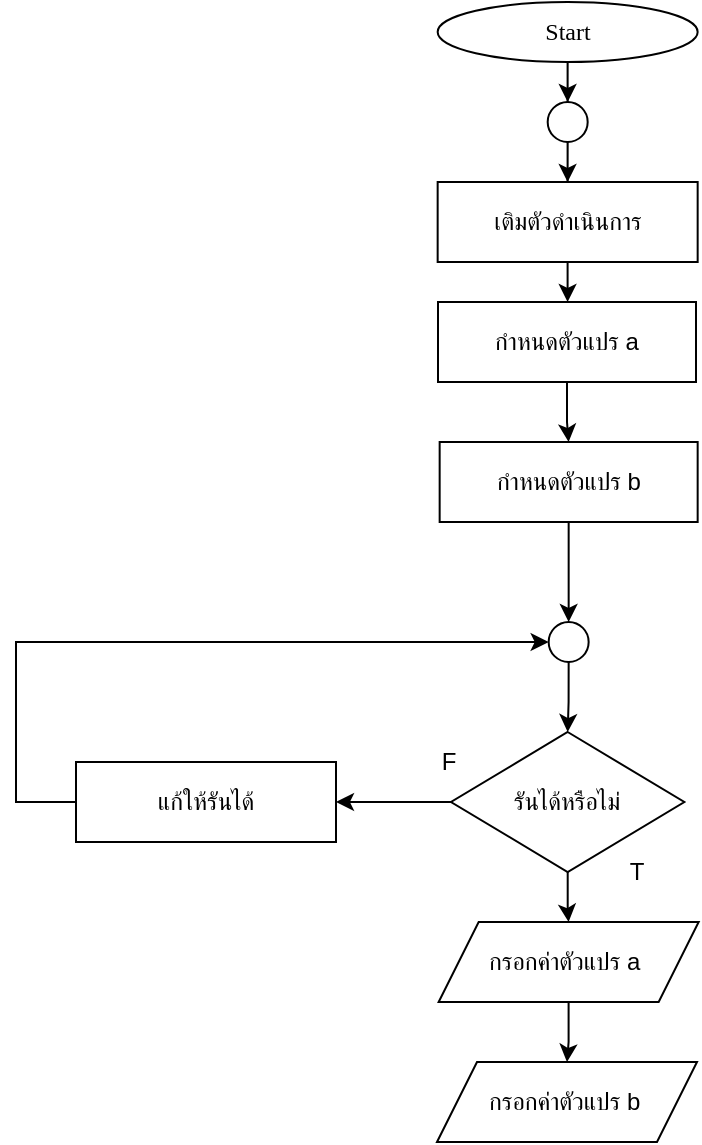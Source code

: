 <mxfile version="24.8.9">
  <diagram name="Page-1" id="9e5fD9bpw-h333957Ncg">
    <mxGraphModel dx="3108" dy="1245" grid="1" gridSize="10" guides="1" tooltips="1" connect="1" arrows="1" fold="1" page="1" pageScale="1" pageWidth="850" pageHeight="1100" math="0" shadow="0">
      <root>
        <mxCell id="0" />
        <mxCell id="1" parent="0" />
        <mxCell id="pgB2AxJnIzMJypCjYRnd-40" value="" style="edgeStyle=orthogonalEdgeStyle;rounded=0;orthogonalLoop=1;jettySize=auto;html=1;" edge="1" parent="1" source="pgB2AxJnIzMJypCjYRnd-4" target="pgB2AxJnIzMJypCjYRnd-6">
          <mxGeometry relative="1" as="geometry" />
        </mxCell>
        <mxCell id="pgB2AxJnIzMJypCjYRnd-48" value="" style="edgeStyle=orthogonalEdgeStyle;rounded=0;orthogonalLoop=1;jettySize=auto;html=1;" edge="1" parent="1" source="pgB2AxJnIzMJypCjYRnd-4" target="pgB2AxJnIzMJypCjYRnd-46">
          <mxGeometry relative="1" as="geometry" />
        </mxCell>
        <mxCell id="pgB2AxJnIzMJypCjYRnd-4" value="รันได้หรือไม่" style="rhombus;whiteSpace=wrap;html=1;fontFamily=Sarabun;fontSource=https%3A%2F%2Ffonts.googleapis.com%2Fcss%3Ffamily%3DSarabun;" vertex="1" parent="1">
          <mxGeometry x="-502.5" y="385" width="116.67" height="70" as="geometry" />
        </mxCell>
        <mxCell id="pgB2AxJnIzMJypCjYRnd-44" style="edgeStyle=orthogonalEdgeStyle;rounded=0;orthogonalLoop=1;jettySize=auto;html=1;entryX=0;entryY=0.5;entryDx=0;entryDy=0;" edge="1" parent="1" source="pgB2AxJnIzMJypCjYRnd-6" target="pgB2AxJnIzMJypCjYRnd-41">
          <mxGeometry relative="1" as="geometry">
            <Array as="points">
              <mxPoint x="-720" y="420" />
              <mxPoint x="-720" y="340" />
            </Array>
          </mxGeometry>
        </mxCell>
        <mxCell id="pgB2AxJnIzMJypCjYRnd-6" value="แก้ให้รันได้" style="rounded=0;whiteSpace=wrap;html=1;" vertex="1" parent="1">
          <mxGeometry x="-690" y="400" width="130" height="40" as="geometry" />
        </mxCell>
        <mxCell id="pgB2AxJnIzMJypCjYRnd-9" value="F" style="text;html=1;align=center;verticalAlign=middle;resizable=0;points=[];autosize=1;strokeColor=none;fillColor=none;" vertex="1" parent="1">
          <mxGeometry x="-519.17" y="385" width="30" height="30" as="geometry" />
        </mxCell>
        <mxCell id="pgB2AxJnIzMJypCjYRnd-19" style="edgeStyle=orthogonalEdgeStyle;rounded=0;orthogonalLoop=1;jettySize=auto;html=1;entryX=0.5;entryY=0;entryDx=0;entryDy=0;" edge="1" parent="1" source="pgB2AxJnIzMJypCjYRnd-13" target="pgB2AxJnIzMJypCjYRnd-17">
          <mxGeometry relative="1" as="geometry" />
        </mxCell>
        <mxCell id="pgB2AxJnIzMJypCjYRnd-13" value="&lt;font data-font-src=&quot;https://fonts.googleapis.com/css?family=Sarabun&quot; face=&quot;Sarabun&quot;&gt;Start&lt;/font&gt;" style="ellipse;whiteSpace=wrap;html=1;" vertex="1" parent="1">
          <mxGeometry x="-509.17" y="20" width="130" height="30" as="geometry" />
        </mxCell>
        <mxCell id="pgB2AxJnIzMJypCjYRnd-38" value="" style="edgeStyle=orthogonalEdgeStyle;rounded=0;orthogonalLoop=1;jettySize=auto;html=1;" edge="1" parent="1" source="pgB2AxJnIzMJypCjYRnd-15" target="pgB2AxJnIzMJypCjYRnd-35">
          <mxGeometry relative="1" as="geometry" />
        </mxCell>
        <mxCell id="pgB2AxJnIzMJypCjYRnd-15" value="เติมตัวดำเนินการ" style="rounded=0;whiteSpace=wrap;html=1;" vertex="1" parent="1">
          <mxGeometry x="-509.17" y="110" width="130" height="40" as="geometry" />
        </mxCell>
        <mxCell id="pgB2AxJnIzMJypCjYRnd-20" value="" style="edgeStyle=orthogonalEdgeStyle;rounded=0;orthogonalLoop=1;jettySize=auto;html=1;" edge="1" parent="1" source="pgB2AxJnIzMJypCjYRnd-17" target="pgB2AxJnIzMJypCjYRnd-15">
          <mxGeometry relative="1" as="geometry" />
        </mxCell>
        <mxCell id="pgB2AxJnIzMJypCjYRnd-17" value="" style="ellipse;whiteSpace=wrap;html=1;aspect=fixed;" vertex="1" parent="1">
          <mxGeometry x="-454.16" y="70" width="20" height="20" as="geometry" />
        </mxCell>
        <mxCell id="pgB2AxJnIzMJypCjYRnd-39" value="" style="edgeStyle=orthogonalEdgeStyle;rounded=0;orthogonalLoop=1;jettySize=auto;html=1;" edge="1" parent="1" source="pgB2AxJnIzMJypCjYRnd-35" target="pgB2AxJnIzMJypCjYRnd-36">
          <mxGeometry relative="1" as="geometry" />
        </mxCell>
        <mxCell id="pgB2AxJnIzMJypCjYRnd-35" value="กำหนดตัวแปร a" style="rounded=0;whiteSpace=wrap;html=1;" vertex="1" parent="1">
          <mxGeometry x="-509" y="170" width="129" height="40" as="geometry" />
        </mxCell>
        <mxCell id="pgB2AxJnIzMJypCjYRnd-42" value="" style="edgeStyle=orthogonalEdgeStyle;rounded=0;orthogonalLoop=1;jettySize=auto;html=1;" edge="1" parent="1" source="pgB2AxJnIzMJypCjYRnd-36" target="pgB2AxJnIzMJypCjYRnd-41">
          <mxGeometry relative="1" as="geometry" />
        </mxCell>
        <mxCell id="pgB2AxJnIzMJypCjYRnd-36" value="กำหนดตัวแปร b" style="rounded=0;whiteSpace=wrap;html=1;" vertex="1" parent="1">
          <mxGeometry x="-508.17" y="240" width="129" height="40" as="geometry" />
        </mxCell>
        <mxCell id="pgB2AxJnIzMJypCjYRnd-43" value="" style="edgeStyle=orthogonalEdgeStyle;rounded=0;orthogonalLoop=1;jettySize=auto;html=1;" edge="1" parent="1" source="pgB2AxJnIzMJypCjYRnd-41" target="pgB2AxJnIzMJypCjYRnd-4">
          <mxGeometry relative="1" as="geometry" />
        </mxCell>
        <mxCell id="pgB2AxJnIzMJypCjYRnd-41" value="" style="ellipse;whiteSpace=wrap;html=1;aspect=fixed;" vertex="1" parent="1">
          <mxGeometry x="-453.67" y="330" width="20" height="20" as="geometry" />
        </mxCell>
        <mxCell id="pgB2AxJnIzMJypCjYRnd-45" value="T" style="text;html=1;align=center;verticalAlign=middle;resizable=0;points=[];autosize=1;strokeColor=none;fillColor=none;" vertex="1" parent="1">
          <mxGeometry x="-425" y="440" width="30" height="30" as="geometry" />
        </mxCell>
        <mxCell id="pgB2AxJnIzMJypCjYRnd-49" value="" style="edgeStyle=orthogonalEdgeStyle;rounded=0;orthogonalLoop=1;jettySize=auto;html=1;" edge="1" parent="1" source="pgB2AxJnIzMJypCjYRnd-46" target="pgB2AxJnIzMJypCjYRnd-47">
          <mxGeometry relative="1" as="geometry" />
        </mxCell>
        <mxCell id="pgB2AxJnIzMJypCjYRnd-46" value="กรอกค่าตัวแปร a&amp;nbsp;" style="shape=parallelogram;perimeter=parallelogramPerimeter;whiteSpace=wrap;html=1;fixedSize=1;" vertex="1" parent="1">
          <mxGeometry x="-508.67" y="480" width="130" height="40" as="geometry" />
        </mxCell>
        <mxCell id="pgB2AxJnIzMJypCjYRnd-47" value="กรอกค่าตัวแปร b&amp;nbsp;" style="shape=parallelogram;perimeter=parallelogramPerimeter;whiteSpace=wrap;html=1;fixedSize=1;" vertex="1" parent="1">
          <mxGeometry x="-509.5" y="550" width="130" height="40" as="geometry" />
        </mxCell>
      </root>
    </mxGraphModel>
  </diagram>
</mxfile>
